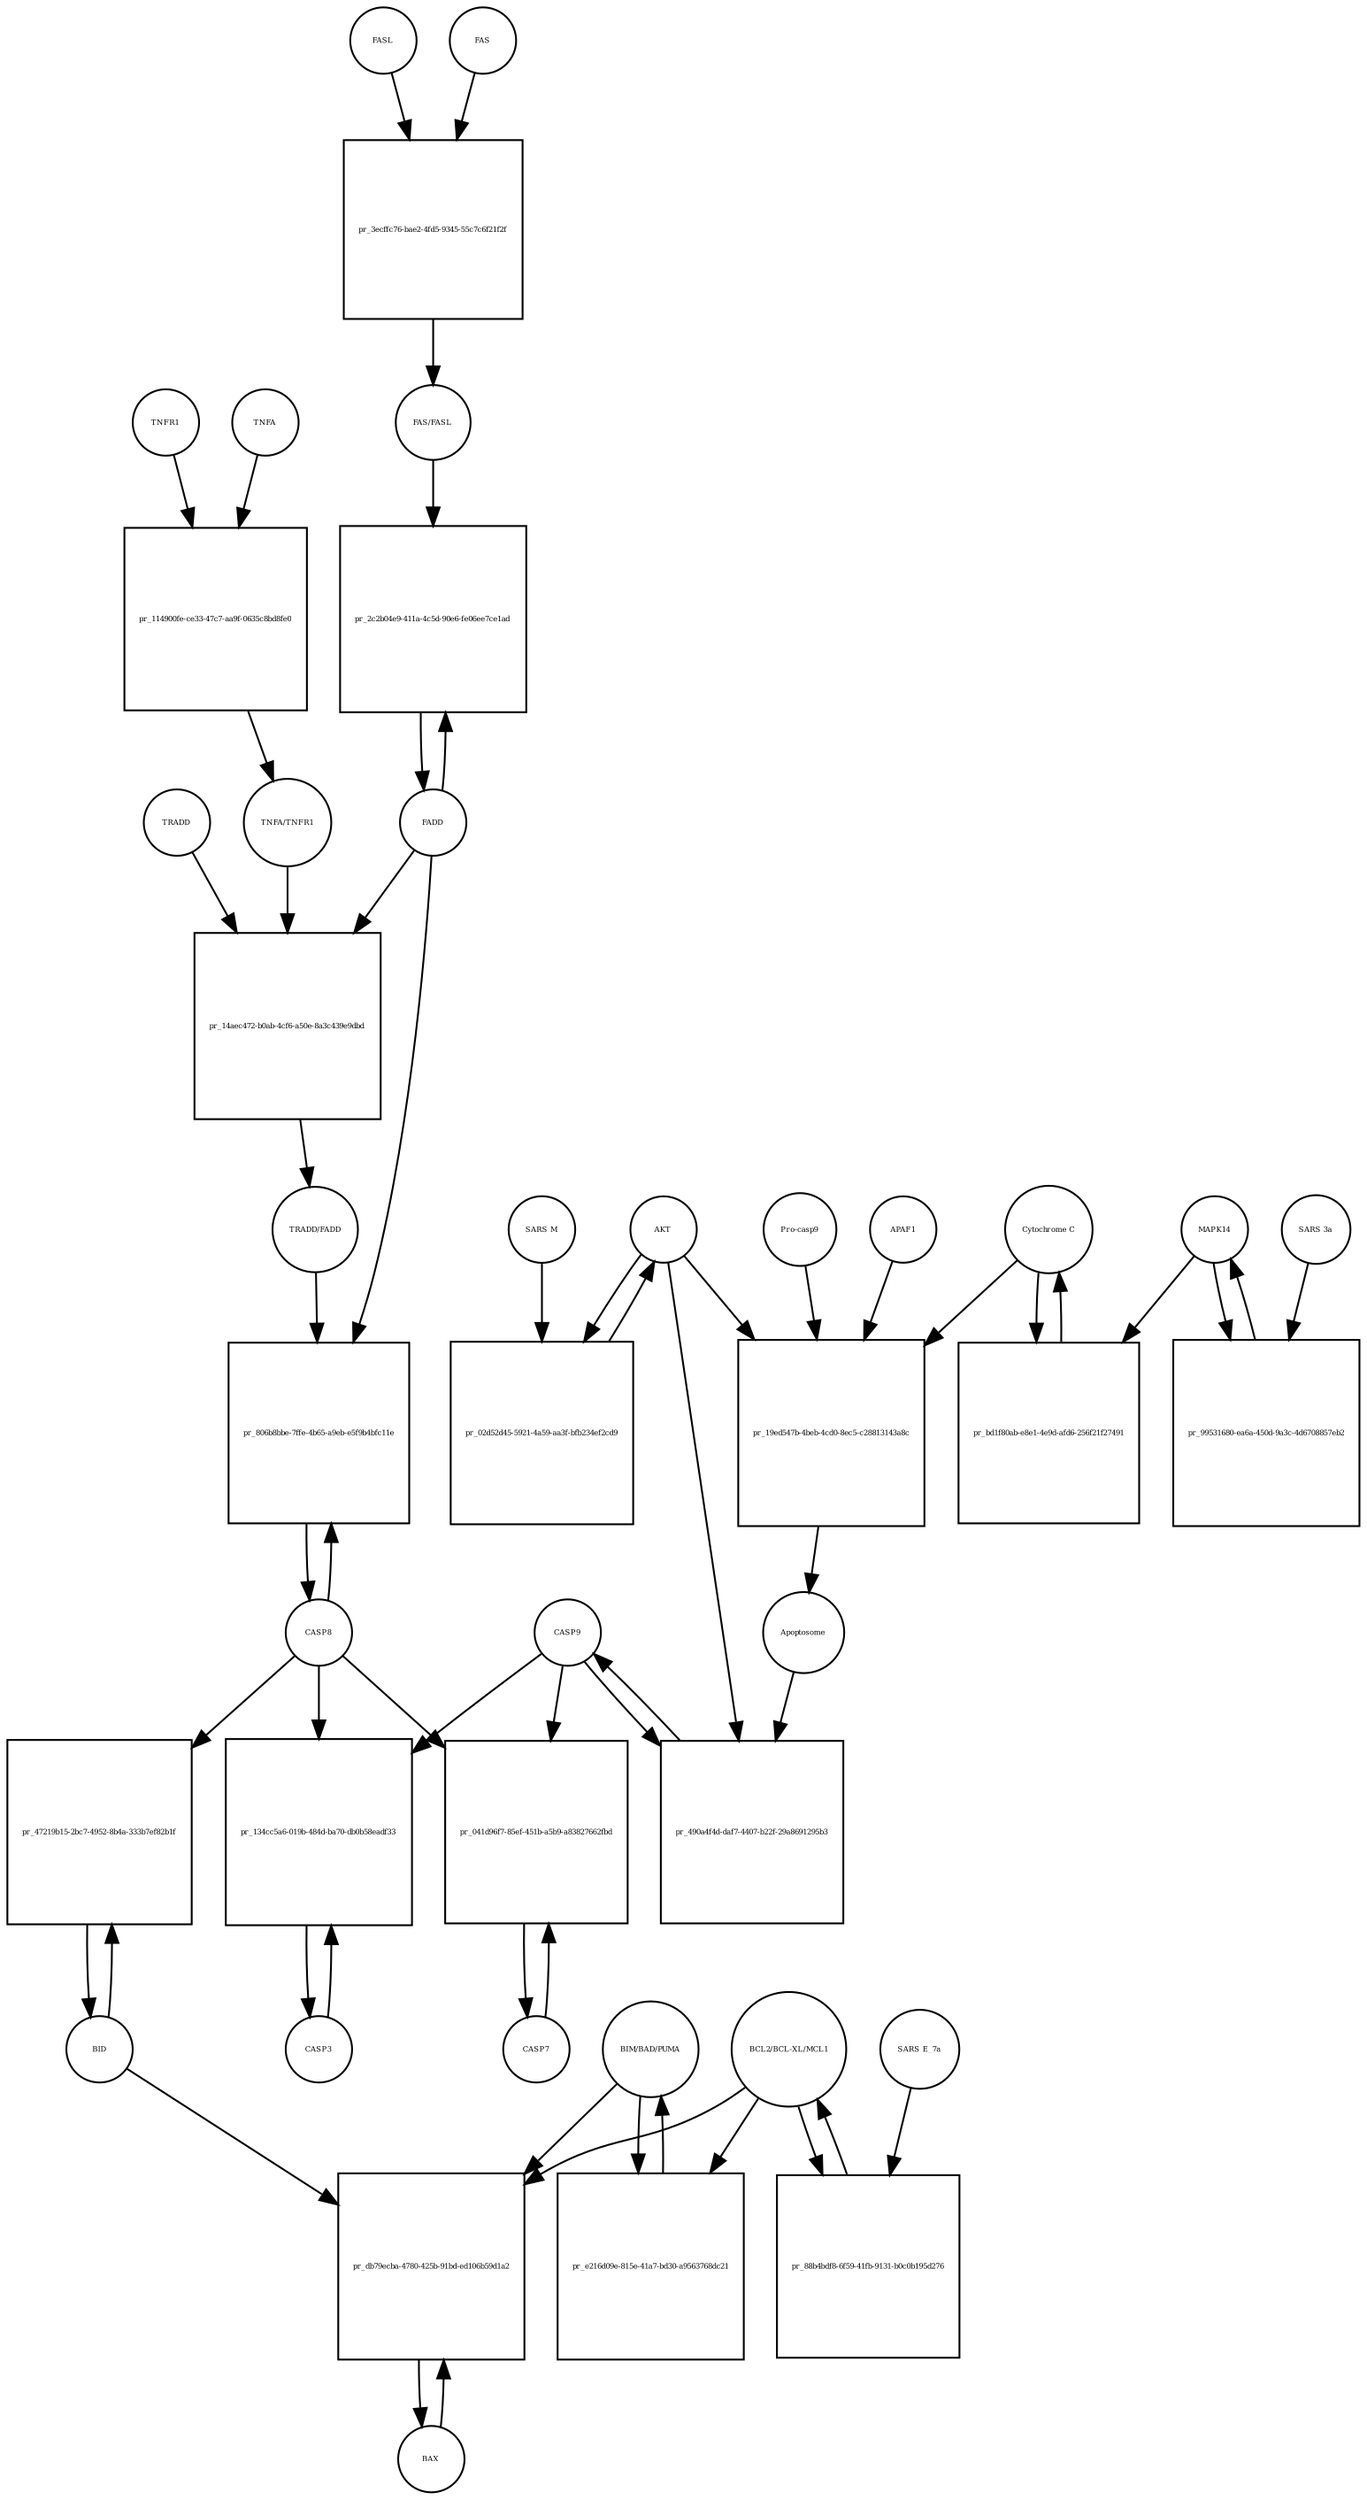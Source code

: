 strict digraph  {
FASL [annotation="", bipartite=0, cls=macromolecule, fontsize=4, label=FASL, shape=circle];
"pr_3ecffc76-bae2-4fd5-9345-55c7c6f21f2f" [annotation="", bipartite=1, cls=process, fontsize=4, label="pr_3ecffc76-bae2-4fd5-9345-55c7c6f21f2f", shape=square];
FAS [annotation="", bipartite=0, cls=macromolecule, fontsize=4, label=FAS, shape=circle];
"FAS/FASL" [annotation="", bipartite=0, cls=complex, fontsize=4, label="FAS/FASL", shape=circle];
TNFA [annotation="", bipartite=0, cls=macromolecule, fontsize=4, label=TNFA, shape=circle];
"pr_114900fe-ce33-47c7-aa9f-0635c8bd8fe0" [annotation="", bipartite=1, cls=process, fontsize=4, label="pr_114900fe-ce33-47c7-aa9f-0635c8bd8fe0", shape=square];
TNFR1 [annotation="", bipartite=0, cls=macromolecule, fontsize=4, label=TNFR1, shape=circle];
"TNFA/TNFR1" [annotation="", bipartite=0, cls=complex, fontsize=4, label="TNFA/TNFR1", shape=circle];
FADD [annotation="", bipartite=0, cls=macromolecule, fontsize=4, label=FADD, shape=circle];
"pr_2c2b04e9-411a-4c5d-90e6-fe06ee7ce1ad" [annotation="", bipartite=1, cls=process, fontsize=4, label="pr_2c2b04e9-411a-4c5d-90e6-fe06ee7ce1ad", shape=square];
CASP8 [annotation="", bipartite=0, cls=macromolecule, fontsize=4, label=CASP8, shape=circle];
"pr_806b8bbe-7ffe-4b65-a9eb-e5f9b4bfc11e" [annotation="", bipartite=1, cls=process, fontsize=4, label="pr_806b8bbe-7ffe-4b65-a9eb-e5f9b4bfc11e", shape=square];
"TRADD/FADD" [annotation="", bipartite=0, cls=complex, fontsize=4, label="TRADD/FADD", shape=circle];
CASP3 [annotation="", bipartite=0, cls=macromolecule, fontsize=4, label=CASP3, shape=circle];
"pr_134cc5a6-019b-484d-ba70-db0b58eadf33" [annotation="", bipartite=1, cls=process, fontsize=4, label="pr_134cc5a6-019b-484d-ba70-db0b58eadf33", shape=square];
CASP9 [annotation="", bipartite=0, cls=macromolecule, fontsize=4, label=CASP9, shape=circle];
"pr_490a4f4d-daf7-4407-b22f-29a8691295b3" [annotation="", bipartite=1, cls=process, fontsize=4, label="pr_490a4f4d-daf7-4407-b22f-29a8691295b3", shape=square];
Apoptosome [annotation="", bipartite=0, cls=complex, fontsize=4, label=Apoptosome, shape=circle];
AKT [annotation="", bipartite=0, cls=macromolecule, fontsize=4, label=AKT, shape=circle];
BID [annotation="", bipartite=0, cls=macromolecule, fontsize=4, label=BID, shape=circle];
"pr_47219b15-2bc7-4952-8b4a-333b7ef82b1f" [annotation="", bipartite=1, cls=process, fontsize=4, label="pr_47219b15-2bc7-4952-8b4a-333b7ef82b1f", shape=square];
BAX [annotation="", bipartite=0, cls=macromolecule, fontsize=4, label=BAX, shape=circle];
"pr_db79ecba-4780-425b-91bd-ed106b59d1a2" [annotation="", bipartite=1, cls=process, fontsize=4, label="pr_db79ecba-4780-425b-91bd-ed106b59d1a2", shape=square];
"BIM/BAD/PUMA" [annotation="", bipartite=0, cls=complex, fontsize=4, label="BIM/BAD/PUMA", shape=circle];
"BCL2/BCL-XL/MCL1" [annotation="", bipartite=0, cls=complex, fontsize=4, label="BCL2/BCL-XL/MCL1", shape=circle];
"Cytochrome C" [annotation="", bipartite=0, cls=macromolecule, fontsize=4, label="Cytochrome C", shape=circle];
"pr_bd1f80ab-e8e1-4e9d-afd6-256f21f27491" [annotation="", bipartite=1, cls=process, fontsize=4, label="pr_bd1f80ab-e8e1-4e9d-afd6-256f21f27491", shape=square];
MAPK14 [annotation="", bipartite=0, cls=macromolecule, fontsize=4, label=MAPK14, shape=circle];
APAF1 [annotation="", bipartite=0, cls=macromolecule, fontsize=4, label=APAF1, shape=circle];
"pr_19ed547b-4beb-4cd0-8ec5-c28813143a8c" [annotation="", bipartite=1, cls=process, fontsize=4, label="pr_19ed547b-4beb-4cd0-8ec5-c28813143a8c", shape=square];
"Pro-casp9" [annotation="", bipartite=0, cls=macromolecule, fontsize=4, label="Pro-casp9", shape=circle];
CASP7 [annotation="", bipartite=0, cls=macromolecule, fontsize=4, label=CASP7, shape=circle];
"pr_041d96f7-85ef-451b-a5b9-a83827662fbd" [annotation="", bipartite=1, cls=process, fontsize=4, label="pr_041d96f7-85ef-451b-a5b9-a83827662fbd", shape=square];
"pr_02d52d45-5921-4a59-aa3f-bfb234ef2cd9" [annotation="", bipartite=1, cls=process, fontsize=4, label="pr_02d52d45-5921-4a59-aa3f-bfb234ef2cd9", shape=square];
"SARS M" [annotation="", bipartite=0, cls=macromolecule, fontsize=4, label="SARS M", shape=circle];
"pr_14aec472-b0ab-4cf6-a50e-8a3c439e9dbd" [annotation="", bipartite=1, cls=process, fontsize=4, label="pr_14aec472-b0ab-4cf6-a50e-8a3c439e9dbd", shape=square];
TRADD [annotation="", bipartite=0, cls=macromolecule, fontsize=4, label=TRADD, shape=circle];
"pr_99531680-ea6a-450d-9a3c-4d6708857eb2" [annotation="", bipartite=1, cls=process, fontsize=4, label="pr_99531680-ea6a-450d-9a3c-4d6708857eb2", shape=square];
"SARS 3a" [annotation="", bipartite=0, cls=macromolecule, fontsize=4, label="SARS 3a", shape=circle];
"pr_e216d09e-815e-41a7-bd30-a9563768dc21" [annotation="", bipartite=1, cls=process, fontsize=4, label="pr_e216d09e-815e-41a7-bd30-a9563768dc21", shape=square];
"pr_88b4bdf8-6f59-41fb-9131-b0c0b195d276" [annotation="", bipartite=1, cls=process, fontsize=4, label="pr_88b4bdf8-6f59-41fb-9131-b0c0b195d276", shape=square];
"SARS E_7a" [annotation="", bipartite=0, cls=macromolecule, fontsize=4, label="SARS E_7a", shape=circle];
FASL -> "pr_3ecffc76-bae2-4fd5-9345-55c7c6f21f2f"  [annotation="", interaction_type=consumption];
"pr_3ecffc76-bae2-4fd5-9345-55c7c6f21f2f" -> "FAS/FASL"  [annotation="", interaction_type=production];
FAS -> "pr_3ecffc76-bae2-4fd5-9345-55c7c6f21f2f"  [annotation="", interaction_type=consumption];
"FAS/FASL" -> "pr_2c2b04e9-411a-4c5d-90e6-fe06ee7ce1ad"  [annotation="urn_miriam_kegg.pathway_hsa04210", interaction_type=catalysis];
TNFA -> "pr_114900fe-ce33-47c7-aa9f-0635c8bd8fe0"  [annotation="", interaction_type=consumption];
"pr_114900fe-ce33-47c7-aa9f-0635c8bd8fe0" -> "TNFA/TNFR1"  [annotation="", interaction_type=production];
TNFR1 -> "pr_114900fe-ce33-47c7-aa9f-0635c8bd8fe0"  [annotation="", interaction_type=consumption];
"TNFA/TNFR1" -> "pr_14aec472-b0ab-4cf6-a50e-8a3c439e9dbd"  [annotation="urn_miriam_kegg.pathway_hsa04210", interaction_type=catalysis];
FADD -> "pr_2c2b04e9-411a-4c5d-90e6-fe06ee7ce1ad"  [annotation="", interaction_type=consumption];
FADD -> "pr_806b8bbe-7ffe-4b65-a9eb-e5f9b4bfc11e"  [annotation="urn_miriam_kegg.pathway_hsa04210", interaction_type=catalysis];
FADD -> "pr_14aec472-b0ab-4cf6-a50e-8a3c439e9dbd"  [annotation="", interaction_type=consumption];
"pr_2c2b04e9-411a-4c5d-90e6-fe06ee7ce1ad" -> FADD  [annotation="", interaction_type=production];
CASP8 -> "pr_806b8bbe-7ffe-4b65-a9eb-e5f9b4bfc11e"  [annotation="", interaction_type=consumption];
CASP8 -> "pr_134cc5a6-019b-484d-ba70-db0b58eadf33"  [annotation="urn_miriam_kegg.pathway_hsa04210", interaction_type=catalysis];
CASP8 -> "pr_47219b15-2bc7-4952-8b4a-333b7ef82b1f"  [annotation="urn_miriam_kegg.pathway_hsa04210", interaction_type=catalysis];
CASP8 -> "pr_041d96f7-85ef-451b-a5b9-a83827662fbd"  [annotation="urn_miriam_kegg.pathway_hsa04210", interaction_type=catalysis];
"pr_806b8bbe-7ffe-4b65-a9eb-e5f9b4bfc11e" -> CASP8  [annotation="", interaction_type=production];
"TRADD/FADD" -> "pr_806b8bbe-7ffe-4b65-a9eb-e5f9b4bfc11e"  [annotation="urn_miriam_kegg.pathway_hsa04210", interaction_type=catalysis];
CASP3 -> "pr_134cc5a6-019b-484d-ba70-db0b58eadf33"  [annotation="", interaction_type=consumption];
"pr_134cc5a6-019b-484d-ba70-db0b58eadf33" -> CASP3  [annotation="", interaction_type=production];
CASP9 -> "pr_134cc5a6-019b-484d-ba70-db0b58eadf33"  [annotation="urn_miriam_kegg.pathway_hsa04210", interaction_type=catalysis];
CASP9 -> "pr_490a4f4d-daf7-4407-b22f-29a8691295b3"  [annotation="", interaction_type=consumption];
CASP9 -> "pr_041d96f7-85ef-451b-a5b9-a83827662fbd"  [annotation="urn_miriam_kegg.pathway_hsa04210", interaction_type=catalysis];
"pr_490a4f4d-daf7-4407-b22f-29a8691295b3" -> CASP9  [annotation="", interaction_type=production];
Apoptosome -> "pr_490a4f4d-daf7-4407-b22f-29a8691295b3"  [annotation="urn_miriam_kegg.pathway_hsa04210", interaction_type=catalysis];
AKT -> "pr_490a4f4d-daf7-4407-b22f-29a8691295b3"  [annotation="urn_miriam_kegg.pathway_hsa04210", interaction_type=inhibition];
AKT -> "pr_19ed547b-4beb-4cd0-8ec5-c28813143a8c"  [annotation="urn_miriam_kegg.pathway_hsa04210", interaction_type=inhibition];
AKT -> "pr_02d52d45-5921-4a59-aa3f-bfb234ef2cd9"  [annotation="", interaction_type=consumption];
BID -> "pr_47219b15-2bc7-4952-8b4a-333b7ef82b1f"  [annotation="", interaction_type=consumption];
BID -> "pr_db79ecba-4780-425b-91bd-ed106b59d1a2"  [annotation=urn_miriam_pubmed_31226023, interaction_type=catalysis];
"pr_47219b15-2bc7-4952-8b4a-333b7ef82b1f" -> BID  [annotation="", interaction_type=production];
BAX -> "pr_db79ecba-4780-425b-91bd-ed106b59d1a2"  [annotation="", interaction_type=consumption];
"pr_db79ecba-4780-425b-91bd-ed106b59d1a2" -> BAX  [annotation="", interaction_type=production];
"BIM/BAD/PUMA" -> "pr_db79ecba-4780-425b-91bd-ed106b59d1a2"  [annotation=urn_miriam_pubmed_31226023, interaction_type=catalysis];
"BIM/BAD/PUMA" -> "pr_e216d09e-815e-41a7-bd30-a9563768dc21"  [annotation="", interaction_type=consumption];
"BCL2/BCL-XL/MCL1" -> "pr_db79ecba-4780-425b-91bd-ed106b59d1a2"  [annotation=urn_miriam_pubmed_31226023, interaction_type=inhibition];
"BCL2/BCL-XL/MCL1" -> "pr_e216d09e-815e-41a7-bd30-a9563768dc21"  [annotation="", interaction_type=inhibition];
"BCL2/BCL-XL/MCL1" -> "pr_88b4bdf8-6f59-41fb-9131-b0c0b195d276"  [annotation="", interaction_type=consumption];
"Cytochrome C" -> "pr_bd1f80ab-e8e1-4e9d-afd6-256f21f27491"  [annotation="", interaction_type=consumption];
"Cytochrome C" -> "pr_19ed547b-4beb-4cd0-8ec5-c28813143a8c"  [annotation="", interaction_type=consumption];
"pr_bd1f80ab-e8e1-4e9d-afd6-256f21f27491" -> "Cytochrome C"  [annotation="", interaction_type=production];
MAPK14 -> "pr_bd1f80ab-e8e1-4e9d-afd6-256f21f27491"  [annotation="urn_miriam_kegg.pathway_hsa04210|urn_miriam_pubmed_31226023", interaction_type=catalysis];
MAPK14 -> "pr_99531680-ea6a-450d-9a3c-4d6708857eb2"  [annotation="", interaction_type=consumption];
APAF1 -> "pr_19ed547b-4beb-4cd0-8ec5-c28813143a8c"  [annotation="", interaction_type=consumption];
"pr_19ed547b-4beb-4cd0-8ec5-c28813143a8c" -> Apoptosome  [annotation="", interaction_type=production];
"Pro-casp9" -> "pr_19ed547b-4beb-4cd0-8ec5-c28813143a8c"  [annotation="", interaction_type=consumption];
CASP7 -> "pr_041d96f7-85ef-451b-a5b9-a83827662fbd"  [annotation="", interaction_type=consumption];
"pr_041d96f7-85ef-451b-a5b9-a83827662fbd" -> CASP7  [annotation="", interaction_type=production];
"pr_02d52d45-5921-4a59-aa3f-bfb234ef2cd9" -> AKT  [annotation="", interaction_type=production];
"SARS M" -> "pr_02d52d45-5921-4a59-aa3f-bfb234ef2cd9"  [annotation=urn_miriam_pubmed_31226023, interaction_type=inhibition];
"pr_14aec472-b0ab-4cf6-a50e-8a3c439e9dbd" -> "TRADD/FADD"  [annotation="", interaction_type=production];
TRADD -> "pr_14aec472-b0ab-4cf6-a50e-8a3c439e9dbd"  [annotation="", interaction_type=consumption];
"pr_99531680-ea6a-450d-9a3c-4d6708857eb2" -> MAPK14  [annotation="", interaction_type=production];
"SARS 3a" -> "pr_99531680-ea6a-450d-9a3c-4d6708857eb2"  [annotation=urn_miriam_pubmed_31226023, interaction_type=catalysis];
"pr_e216d09e-815e-41a7-bd30-a9563768dc21" -> "BIM/BAD/PUMA"  [annotation="", interaction_type=production];
"pr_88b4bdf8-6f59-41fb-9131-b0c0b195d276" -> "BCL2/BCL-XL/MCL1"  [annotation="", interaction_type=production];
"SARS E_7a" -> "pr_88b4bdf8-6f59-41fb-9131-b0c0b195d276"  [annotation="", interaction_type=inhibition];
}
